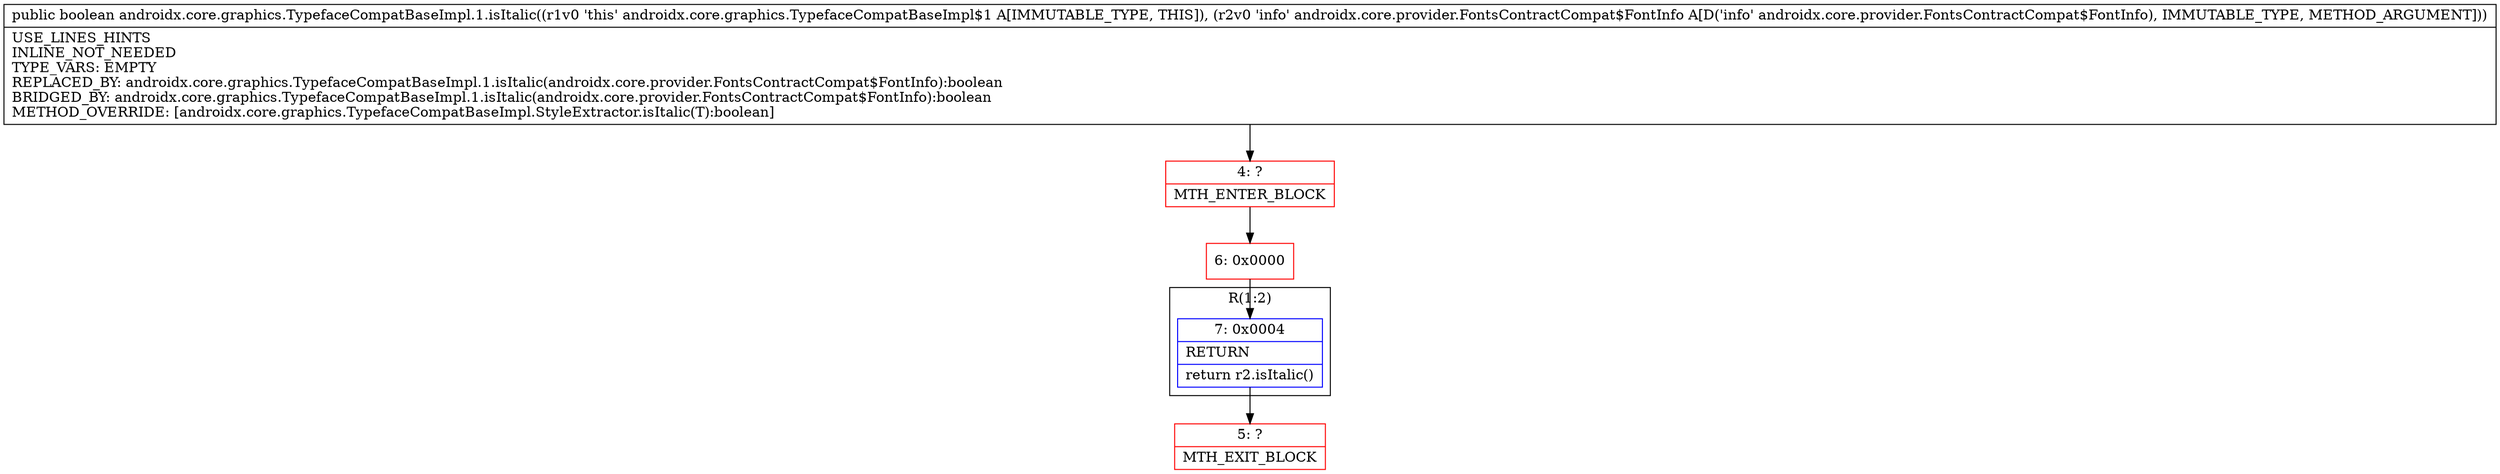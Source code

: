 digraph "CFG forandroidx.core.graphics.TypefaceCompatBaseImpl.1.isItalic(Landroidx\/core\/provider\/FontsContractCompat$FontInfo;)Z" {
subgraph cluster_Region_857313633 {
label = "R(1:2)";
node [shape=record,color=blue];
Node_7 [shape=record,label="{7\:\ 0x0004|RETURN\l|return r2.isItalic()\l}"];
}
Node_4 [shape=record,color=red,label="{4\:\ ?|MTH_ENTER_BLOCK\l}"];
Node_6 [shape=record,color=red,label="{6\:\ 0x0000}"];
Node_5 [shape=record,color=red,label="{5\:\ ?|MTH_EXIT_BLOCK\l}"];
MethodNode[shape=record,label="{public boolean androidx.core.graphics.TypefaceCompatBaseImpl.1.isItalic((r1v0 'this' androidx.core.graphics.TypefaceCompatBaseImpl$1 A[IMMUTABLE_TYPE, THIS]), (r2v0 'info' androidx.core.provider.FontsContractCompat$FontInfo A[D('info' androidx.core.provider.FontsContractCompat$FontInfo), IMMUTABLE_TYPE, METHOD_ARGUMENT]))  | USE_LINES_HINTS\lINLINE_NOT_NEEDED\lTYPE_VARS: EMPTY\lREPLACED_BY: androidx.core.graphics.TypefaceCompatBaseImpl.1.isItalic(androidx.core.provider.FontsContractCompat$FontInfo):boolean\lBRIDGED_BY: androidx.core.graphics.TypefaceCompatBaseImpl.1.isItalic(androidx.core.provider.FontsContractCompat$FontInfo):boolean\lMETHOD_OVERRIDE: [androidx.core.graphics.TypefaceCompatBaseImpl.StyleExtractor.isItalic(T):boolean]\l}"];
MethodNode -> Node_4;Node_7 -> Node_5;
Node_4 -> Node_6;
Node_6 -> Node_7;
}

